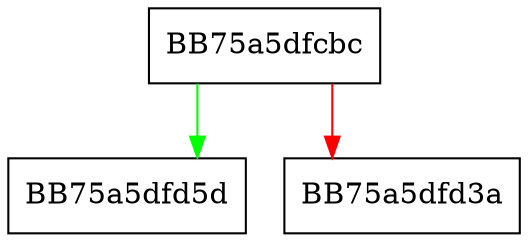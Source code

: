 digraph MetaVaultRecordBackupProcessInfo {
  node [shape="box"];
  graph [splines=ortho];
  BB75a5dfcbc -> BB75a5dfd5d [color="green"];
  BB75a5dfcbc -> BB75a5dfd3a [color="red"];
}